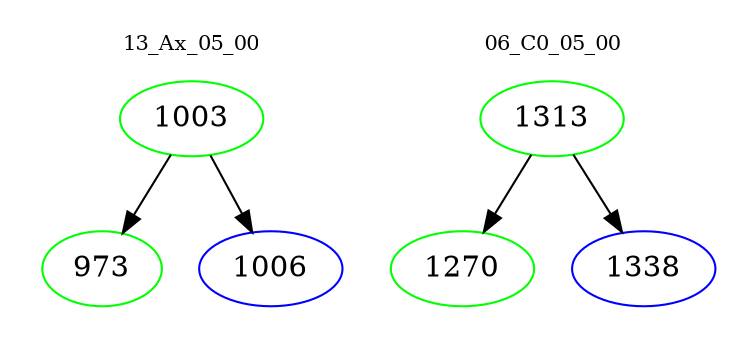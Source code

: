 digraph{
subgraph cluster_0 {
color = white
label = "13_Ax_05_00";
fontsize=10;
T0_1003 [label="1003", color="green"]
T0_1003 -> T0_973 [color="black"]
T0_973 [label="973", color="green"]
T0_1003 -> T0_1006 [color="black"]
T0_1006 [label="1006", color="blue"]
}
subgraph cluster_1 {
color = white
label = "06_C0_05_00";
fontsize=10;
T1_1313 [label="1313", color="green"]
T1_1313 -> T1_1270 [color="black"]
T1_1270 [label="1270", color="green"]
T1_1313 -> T1_1338 [color="black"]
T1_1338 [label="1338", color="blue"]
}
}

